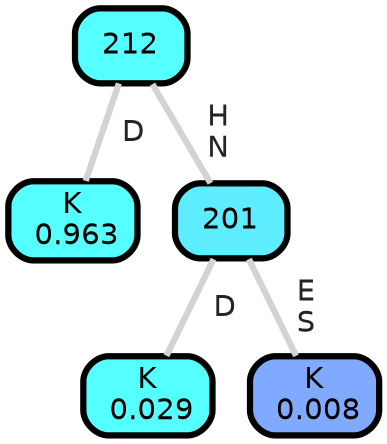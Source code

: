 graph Tree {
node [shape=box, style="filled, rounded",color="black",penwidth="3",fontcolor="black",                 fontname=helvetica] ;
graph [ranksep="0 equally", splines=straight,                 bgcolor=transparent, dpi=200] ;
edge [fontname=helvetica, fontweight=bold,fontcolor=grey14,color=lightgray] ;
0 [label="K
 0.963", fillcolor="#55ffff"] ;
1 [label="212", fillcolor="#55feff"] ;
2 [label="K
 0.029", fillcolor="#55ffff"] ;
3 [label="201", fillcolor="#5eecff"] ;
4 [label="K
 0.008", fillcolor="#80aaff"] ;
1 -- 0 [label=" D",penwidth=3] ;
1 -- 3 [label=" H\n N",penwidth=3] ;
3 -- 2 [label=" D",penwidth=3] ;
3 -- 4 [label=" E\n S",penwidth=3] ;
{rank = same;}}

